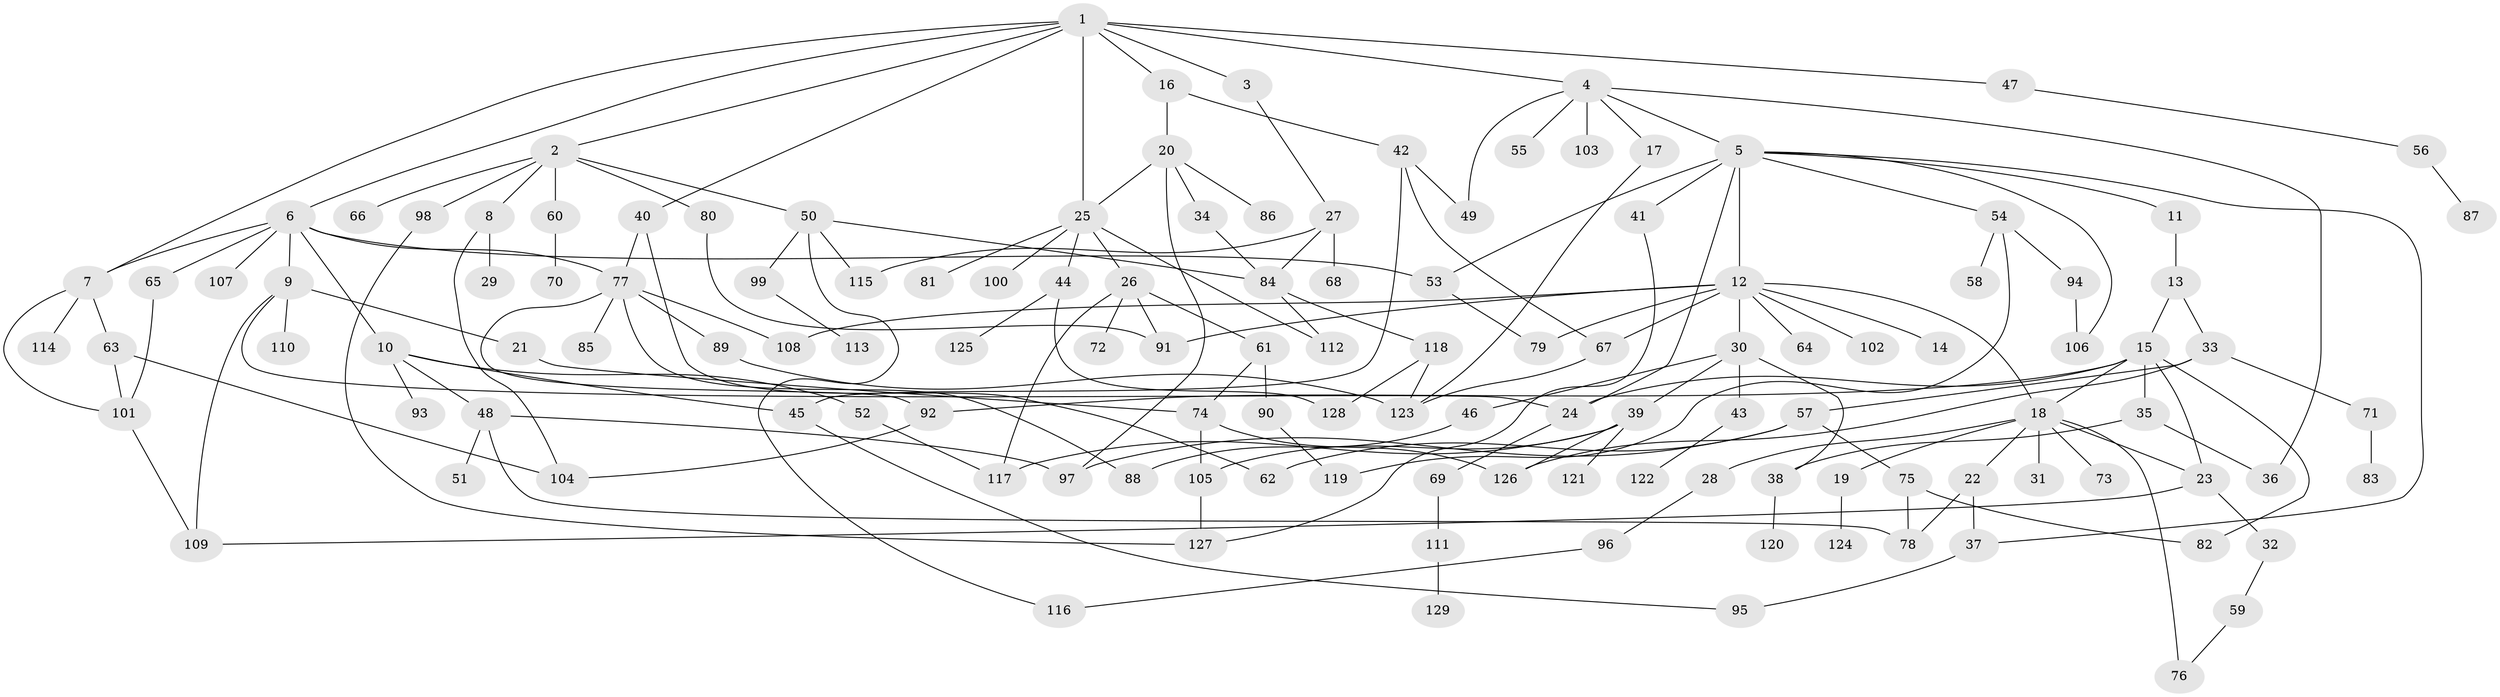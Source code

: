 // coarse degree distribution, {2: 0.2, 10: 0.015384615384615385, 3: 0.24615384615384617, 8: 0.046153846153846156, 4: 0.15384615384615385, 6: 0.03076923076923077, 5: 0.13846153846153847, 1: 0.13846153846153847, 7: 0.03076923076923077}
// Generated by graph-tools (version 1.1) at 2025/45/03/06/25 01:45:09]
// undirected, 129 vertices, 181 edges
graph export_dot {
graph [start="1"]
  node [color=gray90,style=filled];
  1;
  2;
  3;
  4;
  5;
  6;
  7;
  8;
  9;
  10;
  11;
  12;
  13;
  14;
  15;
  16;
  17;
  18;
  19;
  20;
  21;
  22;
  23;
  24;
  25;
  26;
  27;
  28;
  29;
  30;
  31;
  32;
  33;
  34;
  35;
  36;
  37;
  38;
  39;
  40;
  41;
  42;
  43;
  44;
  45;
  46;
  47;
  48;
  49;
  50;
  51;
  52;
  53;
  54;
  55;
  56;
  57;
  58;
  59;
  60;
  61;
  62;
  63;
  64;
  65;
  66;
  67;
  68;
  69;
  70;
  71;
  72;
  73;
  74;
  75;
  76;
  77;
  78;
  79;
  80;
  81;
  82;
  83;
  84;
  85;
  86;
  87;
  88;
  89;
  90;
  91;
  92;
  93;
  94;
  95;
  96;
  97;
  98;
  99;
  100;
  101;
  102;
  103;
  104;
  105;
  106;
  107;
  108;
  109;
  110;
  111;
  112;
  113;
  114;
  115;
  116;
  117;
  118;
  119;
  120;
  121;
  122;
  123;
  124;
  125;
  126;
  127;
  128;
  129;
  1 -- 2;
  1 -- 3;
  1 -- 4;
  1 -- 6;
  1 -- 7;
  1 -- 16;
  1 -- 25;
  1 -- 40;
  1 -- 47;
  2 -- 8;
  2 -- 50;
  2 -- 60;
  2 -- 66;
  2 -- 80;
  2 -- 98;
  3 -- 27;
  4 -- 5;
  4 -- 17;
  4 -- 36;
  4 -- 49;
  4 -- 55;
  4 -- 103;
  5 -- 11;
  5 -- 12;
  5 -- 24;
  5 -- 41;
  5 -- 53;
  5 -- 54;
  5 -- 106;
  5 -- 37;
  6 -- 9;
  6 -- 10;
  6 -- 65;
  6 -- 77;
  6 -- 107;
  6 -- 53;
  6 -- 7;
  7 -- 63;
  7 -- 114;
  7 -- 101;
  8 -- 29;
  8 -- 104;
  9 -- 21;
  9 -- 109;
  9 -- 110;
  9 -- 24;
  10 -- 48;
  10 -- 52;
  10 -- 93;
  10 -- 45;
  11 -- 13;
  12 -- 14;
  12 -- 30;
  12 -- 64;
  12 -- 79;
  12 -- 102;
  12 -- 67;
  12 -- 18;
  12 -- 91;
  12 -- 108;
  13 -- 15;
  13 -- 33;
  15 -- 18;
  15 -- 35;
  15 -- 92;
  15 -- 82;
  15 -- 23;
  15 -- 24;
  16 -- 20;
  16 -- 42;
  17 -- 123;
  18 -- 19;
  18 -- 22;
  18 -- 23;
  18 -- 28;
  18 -- 31;
  18 -- 73;
  18 -- 76;
  19 -- 124;
  20 -- 34;
  20 -- 86;
  20 -- 97;
  20 -- 25;
  21 -- 74;
  22 -- 37;
  22 -- 78;
  23 -- 32;
  23 -- 109;
  24 -- 69;
  25 -- 26;
  25 -- 44;
  25 -- 81;
  25 -- 100;
  25 -- 112;
  26 -- 61;
  26 -- 72;
  26 -- 91;
  26 -- 117;
  27 -- 68;
  27 -- 115;
  27 -- 84;
  28 -- 96;
  30 -- 39;
  30 -- 43;
  30 -- 46;
  30 -- 38;
  32 -- 59;
  33 -- 57;
  33 -- 71;
  33 -- 126;
  34 -- 84;
  35 -- 38;
  35 -- 36;
  37 -- 95;
  38 -- 120;
  39 -- 117;
  39 -- 121;
  39 -- 126;
  39 -- 105;
  40 -- 62;
  40 -- 77;
  41 -- 127;
  42 -- 45;
  42 -- 67;
  42 -- 49;
  43 -- 122;
  44 -- 125;
  44 -- 128;
  45 -- 95;
  46 -- 88;
  47 -- 56;
  48 -- 51;
  48 -- 78;
  48 -- 97;
  50 -- 84;
  50 -- 99;
  50 -- 116;
  50 -- 115;
  52 -- 117;
  53 -- 79;
  54 -- 58;
  54 -- 94;
  54 -- 119;
  56 -- 87;
  57 -- 75;
  57 -- 97;
  57 -- 62;
  59 -- 76;
  60 -- 70;
  61 -- 90;
  61 -- 74;
  63 -- 104;
  63 -- 101;
  65 -- 101;
  67 -- 123;
  69 -- 111;
  71 -- 83;
  74 -- 105;
  74 -- 126;
  75 -- 82;
  75 -- 78;
  77 -- 85;
  77 -- 89;
  77 -- 92;
  77 -- 108;
  77 -- 88;
  80 -- 91;
  84 -- 118;
  84 -- 112;
  89 -- 123;
  90 -- 119;
  92 -- 104;
  94 -- 106;
  96 -- 116;
  98 -- 127;
  99 -- 113;
  101 -- 109;
  105 -- 127;
  111 -- 129;
  118 -- 128;
  118 -- 123;
}
